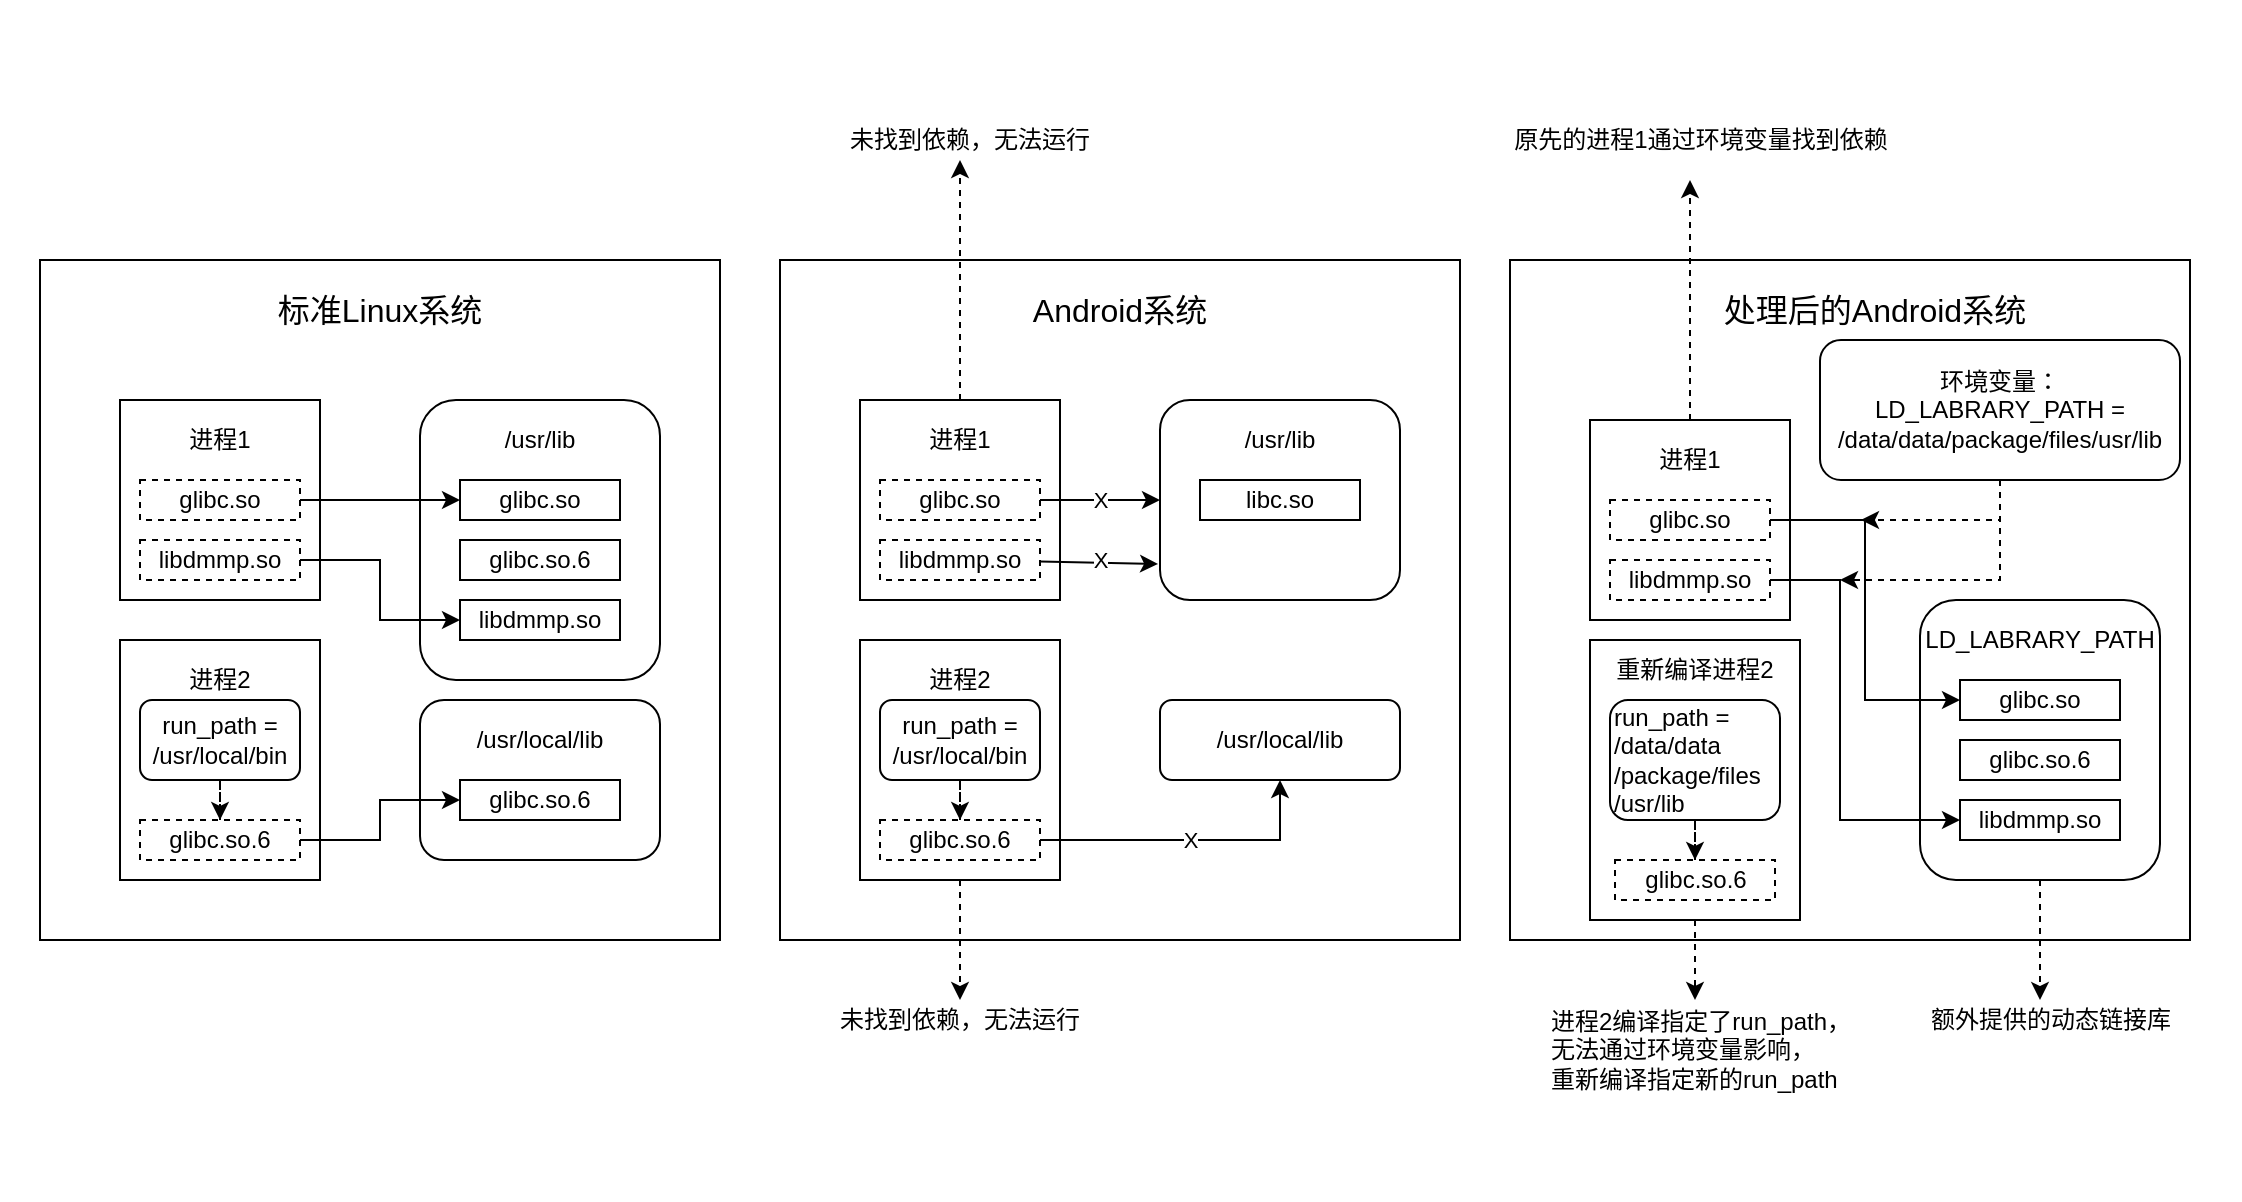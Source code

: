 <mxfile version="14.5.1" type="device"><diagram id="GfEO0heqowraCfC4ZFti" name="第 1 页"><mxGraphModel dx="1556" dy="1136" grid="1" gridSize="10" guides="1" tooltips="1" connect="1" arrows="1" fold="1" page="1" pageScale="1" pageWidth="1169" pageHeight="1654" math="0" shadow="0"><root><mxCell id="0"/><mxCell id="1" parent="0"/><mxCell id="BfF7iDfL4oiTmtWHj8QK-99" value="" style="rounded=0;whiteSpace=wrap;html=1;strokeColor=none;" vertex="1" parent="1"><mxGeometry x="10" y="80" width="1120" height="600" as="geometry"/></mxCell><mxCell id="BfF7iDfL4oiTmtWHj8QK-62" value="" style="whiteSpace=wrap;html=1;aspect=fixed;" vertex="1" parent="1"><mxGeometry x="765" y="210" width="340" height="340" as="geometry"/></mxCell><mxCell id="BfF7iDfL4oiTmtWHj8QK-1" value="" style="whiteSpace=wrap;html=1;aspect=fixed;" vertex="1" parent="1"><mxGeometry x="30" y="210" width="340" height="340" as="geometry"/></mxCell><mxCell id="BfF7iDfL4oiTmtWHj8QK-2" value="&lt;font style=&quot;font-size: 16px&quot;&gt;标准Linux系统&lt;/font&gt;" style="text;html=1;strokeColor=none;fillColor=none;align=center;verticalAlign=middle;whiteSpace=wrap;rounded=0;" vertex="1" parent="1"><mxGeometry x="140" y="220" width="120" height="30" as="geometry"/></mxCell><mxCell id="BfF7iDfL4oiTmtWHj8QK-3" value="" style="rounded=0;whiteSpace=wrap;html=1;" vertex="1" parent="1"><mxGeometry x="70" y="280" width="100" height="100" as="geometry"/></mxCell><mxCell id="BfF7iDfL4oiTmtWHj8QK-4" value="进程1" style="text;html=1;strokeColor=none;fillColor=none;align=center;verticalAlign=middle;whiteSpace=wrap;rounded=0;" vertex="1" parent="1"><mxGeometry x="100" y="290" width="40" height="20" as="geometry"/></mxCell><mxCell id="BfF7iDfL4oiTmtWHj8QK-5" value="glibc.so" style="rounded=0;whiteSpace=wrap;html=1;dashed=1;" vertex="1" parent="1"><mxGeometry x="80" y="320" width="80" height="20" as="geometry"/></mxCell><mxCell id="BfF7iDfL4oiTmtWHj8QK-6" value="" style="rounded=1;whiteSpace=wrap;html=1;" vertex="1" parent="1"><mxGeometry x="220" y="280" width="120" height="140" as="geometry"/></mxCell><mxCell id="BfF7iDfL4oiTmtWHj8QK-27" style="edgeStyle=orthogonalEdgeStyle;rounded=0;orthogonalLoop=1;jettySize=auto;html=1;entryX=0;entryY=0.5;entryDx=0;entryDy=0;" edge="1" parent="1" source="BfF7iDfL4oiTmtWHj8QK-8" target="BfF7iDfL4oiTmtWHj8QK-12"><mxGeometry relative="1" as="geometry"/></mxCell><mxCell id="BfF7iDfL4oiTmtWHj8QK-8" value="libdmmp.so" style="rounded=0;whiteSpace=wrap;html=1;dashed=1;" vertex="1" parent="1"><mxGeometry x="80" y="350" width="80" height="20" as="geometry"/></mxCell><mxCell id="BfF7iDfL4oiTmtWHj8QK-10" value="/usr/lib" style="text;html=1;strokeColor=none;fillColor=none;align=center;verticalAlign=middle;whiteSpace=wrap;rounded=0;" vertex="1" parent="1"><mxGeometry x="260" y="290" width="40" height="20" as="geometry"/></mxCell><mxCell id="BfF7iDfL4oiTmtWHj8QK-11" value="glibc.so" style="rounded=0;whiteSpace=wrap;html=1;" vertex="1" parent="1"><mxGeometry x="240" y="320" width="80" height="20" as="geometry"/></mxCell><mxCell id="BfF7iDfL4oiTmtWHj8QK-12" value="libdmmp.so" style="rounded=0;whiteSpace=wrap;html=1;" vertex="1" parent="1"><mxGeometry x="240" y="380" width="80" height="20" as="geometry"/></mxCell><mxCell id="BfF7iDfL4oiTmtWHj8QK-14" value="" style="rounded=1;whiteSpace=wrap;html=1;" vertex="1" parent="1"><mxGeometry x="220" y="430" width="120" height="80" as="geometry"/></mxCell><mxCell id="BfF7iDfL4oiTmtWHj8QK-15" value="/usr/local/lib" style="text;html=1;strokeColor=none;fillColor=none;align=center;verticalAlign=middle;whiteSpace=wrap;rounded=0;" vertex="1" parent="1"><mxGeometry x="260" y="440" width="40" height="20" as="geometry"/></mxCell><mxCell id="BfF7iDfL4oiTmtWHj8QK-16" value="glibc.so.6" style="rounded=0;whiteSpace=wrap;html=1;" vertex="1" parent="1"><mxGeometry x="240" y="470" width="80" height="20" as="geometry"/></mxCell><mxCell id="BfF7iDfL4oiTmtWHj8QK-18" value="glibc.so.6" style="rounded=0;whiteSpace=wrap;html=1;" vertex="1" parent="1"><mxGeometry x="240" y="350" width="80" height="20" as="geometry"/></mxCell><mxCell id="BfF7iDfL4oiTmtWHj8QK-20" value="" style="rounded=0;whiteSpace=wrap;html=1;" vertex="1" parent="1"><mxGeometry x="70" y="400" width="100" height="120" as="geometry"/></mxCell><mxCell id="BfF7iDfL4oiTmtWHj8QK-21" value="进程2" style="text;html=1;strokeColor=none;fillColor=none;align=center;verticalAlign=middle;whiteSpace=wrap;rounded=0;" vertex="1" parent="1"><mxGeometry x="100" y="410" width="40" height="20" as="geometry"/></mxCell><mxCell id="BfF7iDfL4oiTmtWHj8QK-29" style="edgeStyle=orthogonalEdgeStyle;rounded=0;orthogonalLoop=1;jettySize=auto;html=1;entryX=0;entryY=0.5;entryDx=0;entryDy=0;" edge="1" parent="1" source="BfF7iDfL4oiTmtWHj8QK-22" target="BfF7iDfL4oiTmtWHj8QK-16"><mxGeometry relative="1" as="geometry"/></mxCell><mxCell id="BfF7iDfL4oiTmtWHj8QK-22" value="glibc.so.6" style="rounded=0;whiteSpace=wrap;html=1;dashed=1;" vertex="1" parent="1"><mxGeometry x="80" y="490" width="80" height="20" as="geometry"/></mxCell><mxCell id="BfF7iDfL4oiTmtWHj8QK-28" style="edgeStyle=orthogonalEdgeStyle;rounded=0;orthogonalLoop=1;jettySize=auto;html=1;entryX=0.5;entryY=0;entryDx=0;entryDy=0;dashed=1;" edge="1" parent="1" source="BfF7iDfL4oiTmtWHj8QK-25" target="BfF7iDfL4oiTmtWHj8QK-22"><mxGeometry relative="1" as="geometry"/></mxCell><mxCell id="BfF7iDfL4oiTmtWHj8QK-25" value="run_path = /usr/local/bin" style="rounded=1;whiteSpace=wrap;html=1;" vertex="1" parent="1"><mxGeometry x="80" y="430" width="80" height="40" as="geometry"/></mxCell><mxCell id="BfF7iDfL4oiTmtWHj8QK-26" style="edgeStyle=orthogonalEdgeStyle;rounded=0;orthogonalLoop=1;jettySize=auto;html=1;entryX=0;entryY=0.5;entryDx=0;entryDy=0;" edge="1" parent="1" source="BfF7iDfL4oiTmtWHj8QK-5" target="BfF7iDfL4oiTmtWHj8QK-11"><mxGeometry relative="1" as="geometry"/></mxCell><mxCell id="BfF7iDfL4oiTmtWHj8QK-30" value="" style="whiteSpace=wrap;html=1;aspect=fixed;" vertex="1" parent="1"><mxGeometry x="400" y="210" width="340" height="340" as="geometry"/></mxCell><mxCell id="BfF7iDfL4oiTmtWHj8QK-31" value="&lt;span style=&quot;font-size: 16px&quot;&gt;Android系统&lt;/span&gt;" style="text;html=1;strokeColor=none;fillColor=none;align=center;verticalAlign=middle;whiteSpace=wrap;rounded=0;" vertex="1" parent="1"><mxGeometry x="510" y="220" width="120" height="30" as="geometry"/></mxCell><mxCell id="BfF7iDfL4oiTmtWHj8QK-57" style="edgeStyle=none;rounded=0;orthogonalLoop=1;jettySize=auto;html=1;dashed=1;" edge="1" parent="1" source="BfF7iDfL4oiTmtWHj8QK-32"><mxGeometry relative="1" as="geometry"><mxPoint x="490" y="160" as="targetPoint"/></mxGeometry></mxCell><mxCell id="BfF7iDfL4oiTmtWHj8QK-32" value="" style="rounded=0;whiteSpace=wrap;html=1;" vertex="1" parent="1"><mxGeometry x="440" y="280" width="100" height="100" as="geometry"/></mxCell><mxCell id="BfF7iDfL4oiTmtWHj8QK-33" value="进程1" style="text;html=1;strokeColor=none;fillColor=none;align=center;verticalAlign=middle;whiteSpace=wrap;rounded=0;" vertex="1" parent="1"><mxGeometry x="470" y="290" width="40" height="20" as="geometry"/></mxCell><mxCell id="BfF7iDfL4oiTmtWHj8QK-52" style="edgeStyle=orthogonalEdgeStyle;rounded=0;orthogonalLoop=1;jettySize=auto;html=1;entryX=0;entryY=0.5;entryDx=0;entryDy=0;" edge="1" parent="1" source="BfF7iDfL4oiTmtWHj8QK-34" target="BfF7iDfL4oiTmtWHj8QK-35"><mxGeometry relative="1" as="geometry"/></mxCell><mxCell id="BfF7iDfL4oiTmtWHj8QK-53" value="X" style="edgeLabel;html=1;align=center;verticalAlign=middle;resizable=0;points=[];" vertex="1" connectable="0" parent="BfF7iDfL4oiTmtWHj8QK-52"><mxGeometry x="0.233" y="1" relative="1" as="geometry"><mxPoint x="-7" y="1" as="offset"/></mxGeometry></mxCell><mxCell id="BfF7iDfL4oiTmtWHj8QK-34" value="glibc.so" style="rounded=0;whiteSpace=wrap;html=1;dashed=1;" vertex="1" parent="1"><mxGeometry x="450" y="320" width="80" height="20" as="geometry"/></mxCell><mxCell id="BfF7iDfL4oiTmtWHj8QK-35" value="" style="rounded=1;whiteSpace=wrap;html=1;" vertex="1" parent="1"><mxGeometry x="590" y="280" width="120" height="100" as="geometry"/></mxCell><mxCell id="BfF7iDfL4oiTmtWHj8QK-55" style="rounded=0;orthogonalLoop=1;jettySize=auto;html=1;entryX=-0.008;entryY=0.82;entryDx=0;entryDy=0;entryPerimeter=0;" edge="1" parent="1" source="BfF7iDfL4oiTmtWHj8QK-37" target="BfF7iDfL4oiTmtWHj8QK-35"><mxGeometry relative="1" as="geometry"/></mxCell><mxCell id="BfF7iDfL4oiTmtWHj8QK-56" value="X" style="edgeLabel;html=1;align=center;verticalAlign=middle;resizable=0;points=[];" vertex="1" connectable="0" parent="BfF7iDfL4oiTmtWHj8QK-55"><mxGeometry x="0.18" y="1" relative="1" as="geometry"><mxPoint x="-5.01" y="-0.51" as="offset"/></mxGeometry></mxCell><mxCell id="BfF7iDfL4oiTmtWHj8QK-37" value="libdmmp.so" style="rounded=0;whiteSpace=wrap;html=1;dashed=1;" vertex="1" parent="1"><mxGeometry x="450" y="350" width="80" height="20" as="geometry"/></mxCell><mxCell id="BfF7iDfL4oiTmtWHj8QK-38" value="/usr/lib" style="text;html=1;strokeColor=none;fillColor=none;align=center;verticalAlign=middle;whiteSpace=wrap;rounded=0;" vertex="1" parent="1"><mxGeometry x="630" y="290" width="40" height="20" as="geometry"/></mxCell><mxCell id="BfF7iDfL4oiTmtWHj8QK-39" value="libc.so" style="rounded=0;whiteSpace=wrap;html=1;" vertex="1" parent="1"><mxGeometry x="610" y="320" width="80" height="20" as="geometry"/></mxCell><mxCell id="BfF7iDfL4oiTmtWHj8QK-41" value="" style="rounded=1;whiteSpace=wrap;html=1;" vertex="1" parent="1"><mxGeometry x="590" y="430" width="120" height="40" as="geometry"/></mxCell><mxCell id="BfF7iDfL4oiTmtWHj8QK-42" value="/usr/local/lib" style="text;html=1;strokeColor=none;fillColor=none;align=center;verticalAlign=middle;whiteSpace=wrap;rounded=0;" vertex="1" parent="1"><mxGeometry x="630" y="440" width="40" height="20" as="geometry"/></mxCell><mxCell id="BfF7iDfL4oiTmtWHj8QK-61" style="edgeStyle=none;rounded=0;orthogonalLoop=1;jettySize=auto;html=1;entryX=0.5;entryY=0;entryDx=0;entryDy=0;dashed=1;" edge="1" parent="1" source="BfF7iDfL4oiTmtWHj8QK-45" target="BfF7iDfL4oiTmtWHj8QK-59"><mxGeometry relative="1" as="geometry"/></mxCell><mxCell id="BfF7iDfL4oiTmtWHj8QK-45" value="" style="rounded=0;whiteSpace=wrap;html=1;" vertex="1" parent="1"><mxGeometry x="440" y="400" width="100" height="120" as="geometry"/></mxCell><mxCell id="BfF7iDfL4oiTmtWHj8QK-46" value="进程2" style="text;html=1;strokeColor=none;fillColor=none;align=center;verticalAlign=middle;whiteSpace=wrap;rounded=0;" vertex="1" parent="1"><mxGeometry x="470" y="410" width="40" height="20" as="geometry"/></mxCell><mxCell id="BfF7iDfL4oiTmtWHj8QK-47" value="X" style="edgeStyle=orthogonalEdgeStyle;rounded=0;orthogonalLoop=1;jettySize=auto;html=1;entryX=0.5;entryY=1;entryDx=0;entryDy=0;" edge="1" parent="1" source="BfF7iDfL4oiTmtWHj8QK-48" target="BfF7iDfL4oiTmtWHj8QK-41"><mxGeometry relative="1" as="geometry"><mxPoint x="610" y="480" as="targetPoint"/></mxGeometry></mxCell><mxCell id="BfF7iDfL4oiTmtWHj8QK-48" value="glibc.so.6" style="rounded=0;whiteSpace=wrap;html=1;dashed=1;" vertex="1" parent="1"><mxGeometry x="450" y="490" width="80" height="20" as="geometry"/></mxCell><mxCell id="BfF7iDfL4oiTmtWHj8QK-49" style="edgeStyle=orthogonalEdgeStyle;rounded=0;orthogonalLoop=1;jettySize=auto;html=1;entryX=0.5;entryY=0;entryDx=0;entryDy=0;dashed=1;" edge="1" parent="1" source="BfF7iDfL4oiTmtWHj8QK-50" target="BfF7iDfL4oiTmtWHj8QK-48"><mxGeometry relative="1" as="geometry"/></mxCell><mxCell id="BfF7iDfL4oiTmtWHj8QK-50" value="run_path = /usr/local/bin" style="rounded=1;whiteSpace=wrap;html=1;" vertex="1" parent="1"><mxGeometry x="450" y="430" width="80" height="40" as="geometry"/></mxCell><mxCell id="BfF7iDfL4oiTmtWHj8QK-58" value="未找到依赖，无法运行" style="text;html=1;strokeColor=none;fillColor=none;align=center;verticalAlign=middle;whiteSpace=wrap;rounded=0;" vertex="1" parent="1"><mxGeometry x="420" y="140" width="150" height="20" as="geometry"/></mxCell><mxCell id="BfF7iDfL4oiTmtWHj8QK-59" value="未找到依赖，无法运行" style="text;html=1;strokeColor=none;fillColor=none;align=center;verticalAlign=middle;whiteSpace=wrap;rounded=0;" vertex="1" parent="1"><mxGeometry x="415" y="580" width="150" height="20" as="geometry"/></mxCell><mxCell id="BfF7iDfL4oiTmtWHj8QK-63" value="&lt;font style=&quot;font-size: 16px&quot;&gt;处理后的Android系统&lt;/font&gt;" style="text;html=1;strokeColor=none;fillColor=none;align=center;verticalAlign=middle;whiteSpace=wrap;rounded=0;" vertex="1" parent="1"><mxGeometry x="860" y="220" width="175" height="30" as="geometry"/></mxCell><mxCell id="BfF7iDfL4oiTmtWHj8QK-95" style="edgeStyle=orthogonalEdgeStyle;rounded=0;orthogonalLoop=1;jettySize=auto;html=1;dashed=1;" edge="1" parent="1" source="BfF7iDfL4oiTmtWHj8QK-64"><mxGeometry relative="1" as="geometry"><mxPoint x="855" y="170" as="targetPoint"/></mxGeometry></mxCell><mxCell id="BfF7iDfL4oiTmtWHj8QK-64" value="" style="rounded=0;whiteSpace=wrap;html=1;" vertex="1" parent="1"><mxGeometry x="805" y="290" width="100" height="100" as="geometry"/></mxCell><mxCell id="BfF7iDfL4oiTmtWHj8QK-65" value="进程1" style="text;html=1;strokeColor=none;fillColor=none;align=center;verticalAlign=middle;whiteSpace=wrap;rounded=0;" vertex="1" parent="1"><mxGeometry x="835" y="300" width="40" height="20" as="geometry"/></mxCell><mxCell id="BfF7iDfL4oiTmtWHj8QK-66" value="glibc.so" style="rounded=0;whiteSpace=wrap;html=1;dashed=1;" vertex="1" parent="1"><mxGeometry x="815" y="330" width="80" height="20" as="geometry"/></mxCell><mxCell id="BfF7iDfL4oiTmtWHj8QK-67" value="" style="rounded=1;whiteSpace=wrap;html=1;" vertex="1" parent="1"><mxGeometry x="970" y="380" width="120" height="140" as="geometry"/></mxCell><mxCell id="BfF7iDfL4oiTmtWHj8QK-89" style="edgeStyle=orthogonalEdgeStyle;rounded=0;orthogonalLoop=1;jettySize=auto;html=1;entryX=0;entryY=0.5;entryDx=0;entryDy=0;" edge="1" parent="1" source="BfF7iDfL4oiTmtWHj8QK-69" target="BfF7iDfL4oiTmtWHj8QK-72"><mxGeometry relative="1" as="geometry"><Array as="points"><mxPoint x="930" y="370"/><mxPoint x="930" y="490"/></Array></mxGeometry></mxCell><mxCell id="BfF7iDfL4oiTmtWHj8QK-69" value="libdmmp.so" style="rounded=0;whiteSpace=wrap;html=1;dashed=1;" vertex="1" parent="1"><mxGeometry x="815" y="360" width="80" height="20" as="geometry"/></mxCell><mxCell id="BfF7iDfL4oiTmtWHj8QK-70" value="LD_LABRARY_PATH" style="text;html=1;strokeColor=none;fillColor=none;align=center;verticalAlign=middle;whiteSpace=wrap;rounded=0;" vertex="1" parent="1"><mxGeometry x="960" y="390" width="140" height="20" as="geometry"/></mxCell><mxCell id="BfF7iDfL4oiTmtWHj8QK-71" value="glibc.so" style="rounded=0;whiteSpace=wrap;html=1;" vertex="1" parent="1"><mxGeometry x="990" y="420" width="80" height="20" as="geometry"/></mxCell><mxCell id="BfF7iDfL4oiTmtWHj8QK-72" value="libdmmp.so" style="rounded=0;whiteSpace=wrap;html=1;" vertex="1" parent="1"><mxGeometry x="990" y="480" width="80" height="20" as="geometry"/></mxCell><mxCell id="BfF7iDfL4oiTmtWHj8QK-76" value="glibc.so.6" style="rounded=0;whiteSpace=wrap;html=1;" vertex="1" parent="1"><mxGeometry x="990" y="450" width="80" height="20" as="geometry"/></mxCell><mxCell id="BfF7iDfL4oiTmtWHj8QK-97" style="edgeStyle=orthogonalEdgeStyle;rounded=0;orthogonalLoop=1;jettySize=auto;html=1;dashed=1;" edge="1" parent="1" source="BfF7iDfL4oiTmtWHj8QK-77"><mxGeometry relative="1" as="geometry"><mxPoint x="857.5" y="580" as="targetPoint"/></mxGeometry></mxCell><mxCell id="BfF7iDfL4oiTmtWHj8QK-77" value="" style="rounded=0;whiteSpace=wrap;html=1;" vertex="1" parent="1"><mxGeometry x="805" y="400" width="105" height="140" as="geometry"/></mxCell><mxCell id="BfF7iDfL4oiTmtWHj8QK-78" value="重新编译进程2" style="text;html=1;strokeColor=none;fillColor=none;align=center;verticalAlign=middle;whiteSpace=wrap;rounded=0;" vertex="1" parent="1"><mxGeometry x="815" y="410" width="85" height="10" as="geometry"/></mxCell><mxCell id="BfF7iDfL4oiTmtWHj8QK-80" value="glibc.so.6" style="rounded=0;whiteSpace=wrap;html=1;dashed=1;" vertex="1" parent="1"><mxGeometry x="817.5" y="510" width="80" height="20" as="geometry"/></mxCell><mxCell id="BfF7iDfL4oiTmtWHj8QK-81" style="edgeStyle=orthogonalEdgeStyle;rounded=0;orthogonalLoop=1;jettySize=auto;html=1;entryX=0.5;entryY=0;entryDx=0;entryDy=0;dashed=1;" edge="1" source="BfF7iDfL4oiTmtWHj8QK-82" target="BfF7iDfL4oiTmtWHj8QK-80" parent="1"><mxGeometry relative="1" as="geometry"/></mxCell><mxCell id="BfF7iDfL4oiTmtWHj8QK-82" value="run_path = /data/data&lt;br&gt;/package/files&lt;br&gt;/usr/lib" style="rounded=1;whiteSpace=wrap;html=1;align=left;" vertex="1" parent="1"><mxGeometry x="815" y="430" width="85" height="60" as="geometry"/></mxCell><mxCell id="BfF7iDfL4oiTmtWHj8QK-93" style="edgeStyle=orthogonalEdgeStyle;rounded=0;orthogonalLoop=1;jettySize=auto;html=1;dashed=1;" edge="1" parent="1" source="BfF7iDfL4oiTmtWHj8QK-84"><mxGeometry relative="1" as="geometry"><mxPoint x="940" y="340" as="targetPoint"/></mxGeometry></mxCell><mxCell id="BfF7iDfL4oiTmtWHj8QK-94" style="edgeStyle=orthogonalEdgeStyle;rounded=0;orthogonalLoop=1;jettySize=auto;html=1;dashed=1;" edge="1" parent="1" source="BfF7iDfL4oiTmtWHj8QK-84"><mxGeometry relative="1" as="geometry"><mxPoint x="930" y="370" as="targetPoint"/><Array as="points"><mxPoint x="1010" y="370"/></Array></mxGeometry></mxCell><mxCell id="BfF7iDfL4oiTmtWHj8QK-84" value="环境变量：&lt;br&gt;LD_LABRARY_PATH = /data/data/package/files/usr/lib" style="rounded=1;whiteSpace=wrap;html=1;" vertex="1" parent="1"><mxGeometry x="920" y="250" width="180" height="70" as="geometry"/></mxCell><mxCell id="BfF7iDfL4oiTmtWHj8QK-88" style="edgeStyle=orthogonalEdgeStyle;rounded=0;orthogonalLoop=1;jettySize=auto;html=1;entryX=0;entryY=0.5;entryDx=0;entryDy=0;" edge="1" parent="1" source="BfF7iDfL4oiTmtWHj8QK-66" target="BfF7iDfL4oiTmtWHj8QK-71"><mxGeometry relative="1" as="geometry"/></mxCell><mxCell id="BfF7iDfL4oiTmtWHj8QK-90" value="" style="endArrow=classic;html=1;exitX=0.5;exitY=1;exitDx=0;exitDy=0;dashed=1;" edge="1" parent="1" source="BfF7iDfL4oiTmtWHj8QK-67"><mxGeometry width="50" height="50" relative="1" as="geometry"><mxPoint x="1010" y="600" as="sourcePoint"/><mxPoint x="1030" y="580" as="targetPoint"/></mxGeometry></mxCell><mxCell id="BfF7iDfL4oiTmtWHj8QK-91" value="额外提供的动态链接库" style="text;html=1;align=center;verticalAlign=middle;resizable=0;points=[];autosize=1;" vertex="1" parent="1"><mxGeometry x="965" y="580" width="140" height="20" as="geometry"/></mxCell><mxCell id="BfF7iDfL4oiTmtWHj8QK-96" value="原先的进程1通过环境变量找到依赖" style="text;html=1;align=center;verticalAlign=middle;resizable=0;points=[];autosize=1;" vertex="1" parent="1"><mxGeometry x="760" y="140" width="200" height="20" as="geometry"/></mxCell><mxCell id="BfF7iDfL4oiTmtWHj8QK-98" value="&lt;div style=&quot;text-align: left&quot;&gt;&lt;span&gt;进程2编译指定了run_path，&lt;/span&gt;&lt;/div&gt;&lt;div style=&quot;text-align: left&quot;&gt;&lt;span&gt;无法通过环境变量影响，&lt;/span&gt;&lt;/div&gt;&lt;div style=&quot;text-align: left&quot;&gt;&lt;span&gt;重新编译指定新的run_path&lt;/span&gt;&lt;/div&gt;" style="text;html=1;align=center;verticalAlign=middle;resizable=0;points=[];autosize=1;" vertex="1" parent="1"><mxGeometry x="775" y="580" width="170" height="50" as="geometry"/></mxCell></root></mxGraphModel></diagram></mxfile>